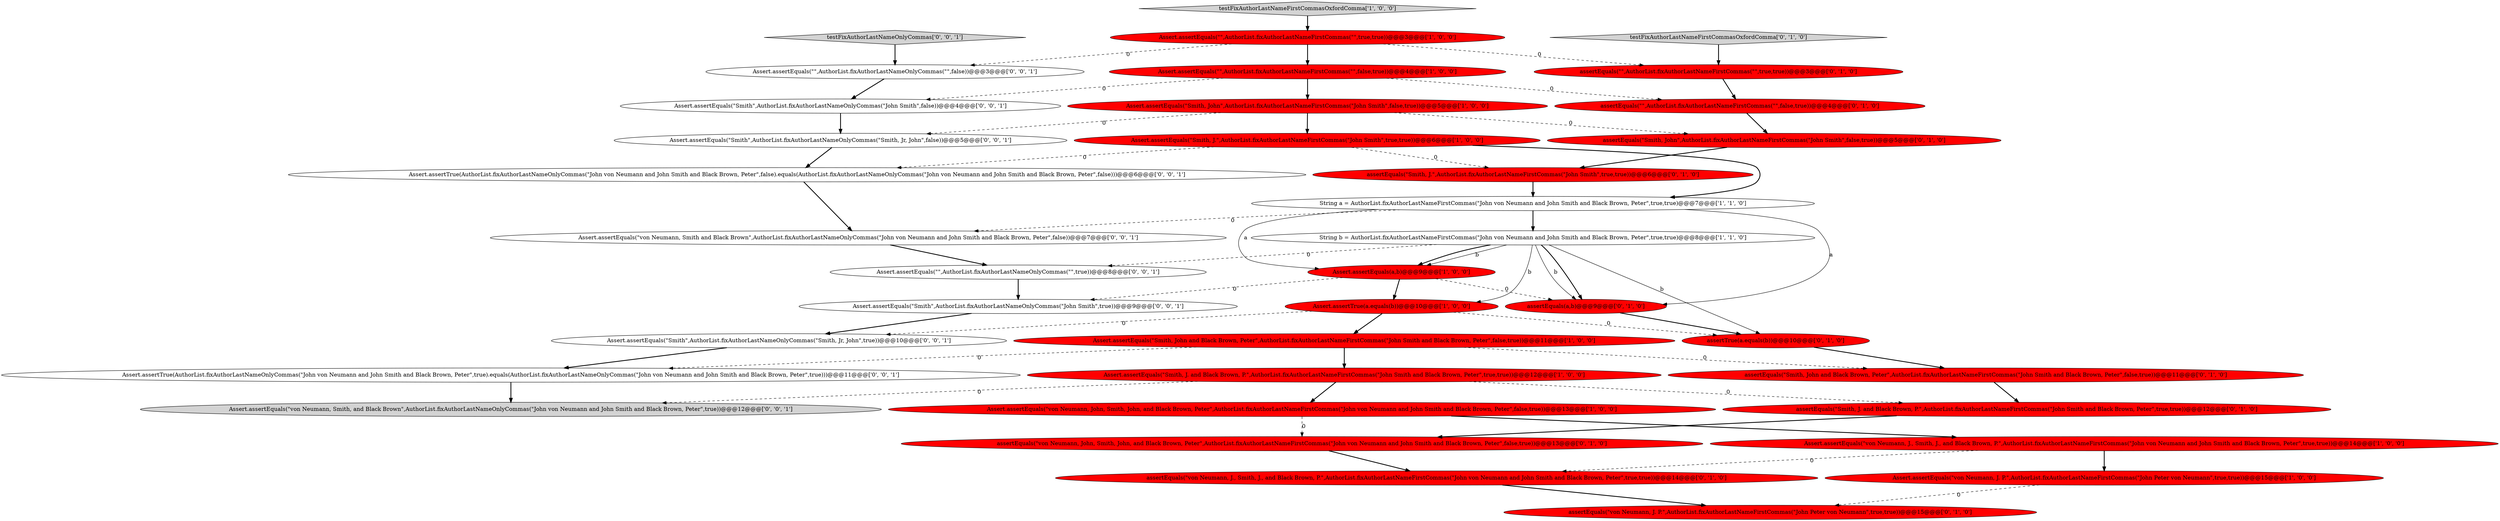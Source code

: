 digraph {
10 [style = filled, label = "Assert.assertTrue(a.equals(b))@@@10@@@['1', '0', '0']", fillcolor = red, shape = ellipse image = "AAA1AAABBB1BBB"];
7 [style = filled, label = "Assert.assertEquals(a,b)@@@9@@@['1', '0', '0']", fillcolor = red, shape = ellipse image = "AAA1AAABBB1BBB"];
12 [style = filled, label = "Assert.assertEquals(\"von Neumann, J., Smith, J., and Black Brown, P.\",AuthorList.fixAuthorLastNameFirstCommas(\"John von Neumann and John Smith and Black Brown, Peter\",true,true))@@@14@@@['1', '0', '0']", fillcolor = red, shape = ellipse image = "AAA1AAABBB1BBB"];
6 [style = filled, label = "testFixAuthorLastNameFirstCommasOxfordComma['1', '0', '0']", fillcolor = lightgray, shape = diamond image = "AAA0AAABBB1BBB"];
23 [style = filled, label = "assertEquals(\"Smith, John\",AuthorList.fixAuthorLastNameFirstCommas(\"John Smith\",false,true))@@@5@@@['0', '1', '0']", fillcolor = red, shape = ellipse image = "AAA1AAABBB2BBB"];
20 [style = filled, label = "assertTrue(a.equals(b))@@@10@@@['0', '1', '0']", fillcolor = red, shape = ellipse image = "AAA1AAABBB2BBB"];
11 [style = filled, label = "Assert.assertEquals(\"\",AuthorList.fixAuthorLastNameFirstCommas(\"\",true,true))@@@3@@@['1', '0', '0']", fillcolor = red, shape = ellipse image = "AAA1AAABBB1BBB"];
33 [style = filled, label = "Assert.assertTrue(AuthorList.fixAuthorLastNameOnlyCommas(\"John von Neumann and John Smith and Black Brown, Peter\",true).equals(AuthorList.fixAuthorLastNameOnlyCommas(\"John von Neumann and John Smith and Black Brown, Peter\",true)))@@@11@@@['0', '0', '1']", fillcolor = white, shape = ellipse image = "AAA0AAABBB3BBB"];
2 [style = filled, label = "Assert.assertEquals(\"Smith, J.\",AuthorList.fixAuthorLastNameFirstCommas(\"John Smith\",true,true))@@@6@@@['1', '0', '0']", fillcolor = red, shape = ellipse image = "AAA1AAABBB1BBB"];
28 [style = filled, label = "Assert.assertEquals(\"von Neumann, Smith, and Black Brown\",AuthorList.fixAuthorLastNameOnlyCommas(\"John von Neumann and John Smith and Black Brown, Peter\",true))@@@12@@@['0', '0', '1']", fillcolor = lightgray, shape = ellipse image = "AAA0AAABBB3BBB"];
0 [style = filled, label = "Assert.assertEquals(\"Smith, John and Black Brown, Peter\",AuthorList.fixAuthorLastNameFirstCommas(\"John Smith and Black Brown, Peter\",false,true))@@@11@@@['1', '0', '0']", fillcolor = red, shape = ellipse image = "AAA1AAABBB1BBB"];
31 [style = filled, label = "Assert.assertEquals(\"Smith\",AuthorList.fixAuthorLastNameOnlyCommas(\"John Smith\",true))@@@9@@@['0', '0', '1']", fillcolor = white, shape = ellipse image = "AAA0AAABBB3BBB"];
19 [style = filled, label = "assertEquals(\"\",AuthorList.fixAuthorLastNameFirstCommas(\"\",false,true))@@@4@@@['0', '1', '0']", fillcolor = red, shape = ellipse image = "AAA1AAABBB2BBB"];
17 [style = filled, label = "assertEquals(\"von Neumann, J. P.\",AuthorList.fixAuthorLastNameFirstCommas(\"John Peter von Neumann\",true,true))@@@15@@@['0', '1', '0']", fillcolor = red, shape = ellipse image = "AAA1AAABBB2BBB"];
15 [style = filled, label = "assertEquals(a,b)@@@9@@@['0', '1', '0']", fillcolor = red, shape = ellipse image = "AAA1AAABBB2BBB"];
9 [style = filled, label = "String a = AuthorList.fixAuthorLastNameFirstCommas(\"John von Neumann and John Smith and Black Brown, Peter\",true,true)@@@7@@@['1', '1', '0']", fillcolor = white, shape = ellipse image = "AAA0AAABBB1BBB"];
26 [style = filled, label = "Assert.assertEquals(\"Smith\",AuthorList.fixAuthorLastNameOnlyCommas(\"Smith, Jr, John\",false))@@@5@@@['0', '0', '1']", fillcolor = white, shape = ellipse image = "AAA0AAABBB3BBB"];
1 [style = filled, label = "String b = AuthorList.fixAuthorLastNameFirstCommas(\"John von Neumann and John Smith and Black Brown, Peter\",true,true)@@@8@@@['1', '1', '0']", fillcolor = white, shape = ellipse image = "AAA0AAABBB1BBB"];
25 [style = filled, label = "assertEquals(\"\",AuthorList.fixAuthorLastNameFirstCommas(\"\",true,true))@@@3@@@['0', '1', '0']", fillcolor = red, shape = ellipse image = "AAA1AAABBB2BBB"];
35 [style = filled, label = "Assert.assertEquals(\"von Neumann, Smith and Black Brown\",AuthorList.fixAuthorLastNameOnlyCommas(\"John von Neumann and John Smith and Black Brown, Peter\",false))@@@7@@@['0', '0', '1']", fillcolor = white, shape = ellipse image = "AAA0AAABBB3BBB"];
3 [style = filled, label = "Assert.assertEquals(\"\",AuthorList.fixAuthorLastNameFirstCommas(\"\",false,true))@@@4@@@['1', '0', '0']", fillcolor = red, shape = ellipse image = "AAA1AAABBB1BBB"];
27 [style = filled, label = "Assert.assertEquals(\"Smith\",AuthorList.fixAuthorLastNameOnlyCommas(\"Smith, Jr, John\",true))@@@10@@@['0', '0', '1']", fillcolor = white, shape = ellipse image = "AAA0AAABBB3BBB"];
34 [style = filled, label = "Assert.assertEquals(\"\",AuthorList.fixAuthorLastNameOnlyCommas(\"\",false))@@@3@@@['0', '0', '1']", fillcolor = white, shape = ellipse image = "AAA0AAABBB3BBB"];
36 [style = filled, label = "Assert.assertEquals(\"Smith\",AuthorList.fixAuthorLastNameOnlyCommas(\"John Smith\",false))@@@4@@@['0', '0', '1']", fillcolor = white, shape = ellipse image = "AAA0AAABBB3BBB"];
30 [style = filled, label = "Assert.assertEquals(\"\",AuthorList.fixAuthorLastNameOnlyCommas(\"\",true))@@@8@@@['0', '0', '1']", fillcolor = white, shape = ellipse image = "AAA0AAABBB3BBB"];
29 [style = filled, label = "testFixAuthorLastNameOnlyCommas['0', '0', '1']", fillcolor = lightgray, shape = diamond image = "AAA0AAABBB3BBB"];
18 [style = filled, label = "testFixAuthorLastNameFirstCommasOxfordComma['0', '1', '0']", fillcolor = lightgray, shape = diamond image = "AAA0AAABBB2BBB"];
22 [style = filled, label = "assertEquals(\"Smith, John and Black Brown, Peter\",AuthorList.fixAuthorLastNameFirstCommas(\"John Smith and Black Brown, Peter\",false,true))@@@11@@@['0', '1', '0']", fillcolor = red, shape = ellipse image = "AAA1AAABBB2BBB"];
5 [style = filled, label = "Assert.assertEquals(\"Smith, John\",AuthorList.fixAuthorLastNameFirstCommas(\"John Smith\",false,true))@@@5@@@['1', '0', '0']", fillcolor = red, shape = ellipse image = "AAA1AAABBB1BBB"];
32 [style = filled, label = "Assert.assertTrue(AuthorList.fixAuthorLastNameOnlyCommas(\"John von Neumann and John Smith and Black Brown, Peter\",false).equals(AuthorList.fixAuthorLastNameOnlyCommas(\"John von Neumann and John Smith and Black Brown, Peter\",false)))@@@6@@@['0', '0', '1']", fillcolor = white, shape = ellipse image = "AAA0AAABBB3BBB"];
13 [style = filled, label = "Assert.assertEquals(\"von Neumann, John, Smith, John, and Black Brown, Peter\",AuthorList.fixAuthorLastNameFirstCommas(\"John von Neumann and John Smith and Black Brown, Peter\",false,true))@@@13@@@['1', '0', '0']", fillcolor = red, shape = ellipse image = "AAA1AAABBB1BBB"];
14 [style = filled, label = "assertEquals(\"von Neumann, J., Smith, J., and Black Brown, P.\",AuthorList.fixAuthorLastNameFirstCommas(\"John von Neumann and John Smith and Black Brown, Peter\",true,true))@@@14@@@['0', '1', '0']", fillcolor = red, shape = ellipse image = "AAA1AAABBB2BBB"];
21 [style = filled, label = "assertEquals(\"Smith, J. and Black Brown, P.\",AuthorList.fixAuthorLastNameFirstCommas(\"John Smith and Black Brown, Peter\",true,true))@@@12@@@['0', '1', '0']", fillcolor = red, shape = ellipse image = "AAA1AAABBB2BBB"];
4 [style = filled, label = "Assert.assertEquals(\"von Neumann, J. P.\",AuthorList.fixAuthorLastNameFirstCommas(\"John Peter von Neumann\",true,true))@@@15@@@['1', '0', '0']", fillcolor = red, shape = ellipse image = "AAA1AAABBB1BBB"];
8 [style = filled, label = "Assert.assertEquals(\"Smith, J. and Black Brown, P.\",AuthorList.fixAuthorLastNameFirstCommas(\"John Smith and Black Brown, Peter\",true,true))@@@12@@@['1', '0', '0']", fillcolor = red, shape = ellipse image = "AAA1AAABBB1BBB"];
16 [style = filled, label = "assertEquals(\"Smith, J.\",AuthorList.fixAuthorLastNameFirstCommas(\"John Smith\",true,true))@@@6@@@['0', '1', '0']", fillcolor = red, shape = ellipse image = "AAA1AAABBB2BBB"];
24 [style = filled, label = "assertEquals(\"von Neumann, John, Smith, John, and Black Brown, Peter\",AuthorList.fixAuthorLastNameFirstCommas(\"John von Neumann and John Smith and Black Brown, Peter\",false,true))@@@13@@@['0', '1', '0']", fillcolor = red, shape = ellipse image = "AAA1AAABBB2BBB"];
32->35 [style = bold, label=""];
23->16 [style = bold, label=""];
0->33 [style = dashed, label="0"];
26->32 [style = bold, label=""];
7->31 [style = dashed, label="0"];
1->7 [style = solid, label="b"];
4->17 [style = dashed, label="0"];
7->10 [style = bold, label=""];
5->26 [style = dashed, label="0"];
5->23 [style = dashed, label="0"];
11->34 [style = dashed, label="0"];
3->36 [style = dashed, label="0"];
1->15 [style = bold, label=""];
33->28 [style = bold, label=""];
2->32 [style = dashed, label="0"];
1->30 [style = dashed, label="0"];
22->21 [style = bold, label=""];
14->17 [style = bold, label=""];
21->24 [style = bold, label=""];
2->9 [style = bold, label=""];
36->26 [style = bold, label=""];
29->34 [style = bold, label=""];
8->21 [style = dashed, label="0"];
10->27 [style = dashed, label="0"];
8->28 [style = dashed, label="0"];
1->7 [style = bold, label=""];
0->22 [style = dashed, label="0"];
20->22 [style = bold, label=""];
24->14 [style = bold, label=""];
3->19 [style = dashed, label="0"];
9->35 [style = dashed, label="0"];
5->2 [style = bold, label=""];
3->5 [style = bold, label=""];
13->24 [style = dashed, label="0"];
13->12 [style = bold, label=""];
12->14 [style = dashed, label="0"];
1->20 [style = solid, label="b"];
9->7 [style = solid, label="a"];
12->4 [style = bold, label=""];
31->27 [style = bold, label=""];
11->3 [style = bold, label=""];
30->31 [style = bold, label=""];
15->20 [style = bold, label=""];
19->23 [style = bold, label=""];
6->11 [style = bold, label=""];
34->36 [style = bold, label=""];
10->0 [style = bold, label=""];
9->15 [style = solid, label="a"];
2->16 [style = dashed, label="0"];
0->8 [style = bold, label=""];
25->19 [style = bold, label=""];
18->25 [style = bold, label=""];
11->25 [style = dashed, label="0"];
7->15 [style = dashed, label="0"];
1->15 [style = solid, label="b"];
10->20 [style = dashed, label="0"];
27->33 [style = bold, label=""];
1->10 [style = solid, label="b"];
9->1 [style = bold, label=""];
35->30 [style = bold, label=""];
16->9 [style = bold, label=""];
8->13 [style = bold, label=""];
}
